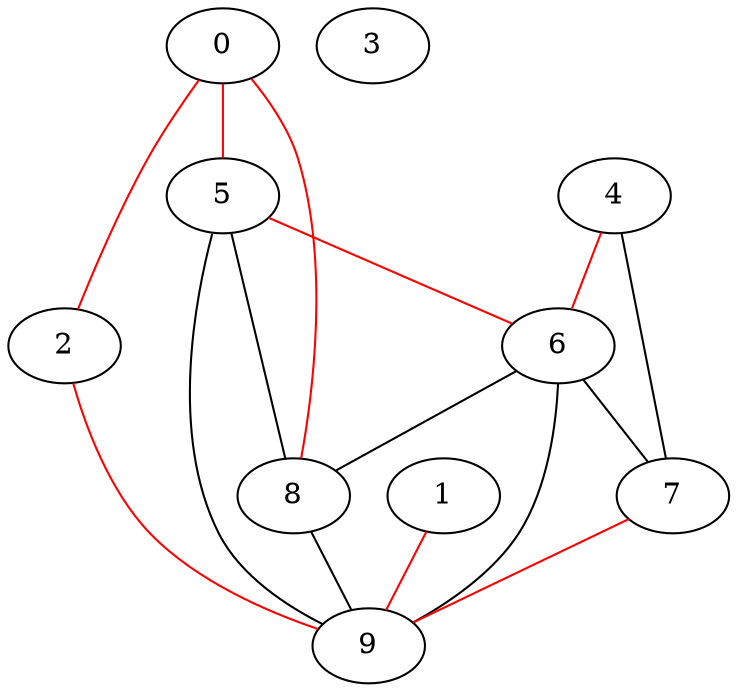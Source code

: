graph four{
	0 -- 2[color=red];
	0 -- 5[color=red];
	0 -- 8[color=red];
	1 -- 9[color=red];
	2 -- 9[color=red];
	3;
	4 -- 6[color=red];
	4 -- 7;
	5 -- 6[color=red];
	5 -- 8;
	5 -- 9;
	6 -- 7;
	6 -- 8;
	6 -- 9;
	7 -- 9[color=red];
	8 -- 9;
	9
}
